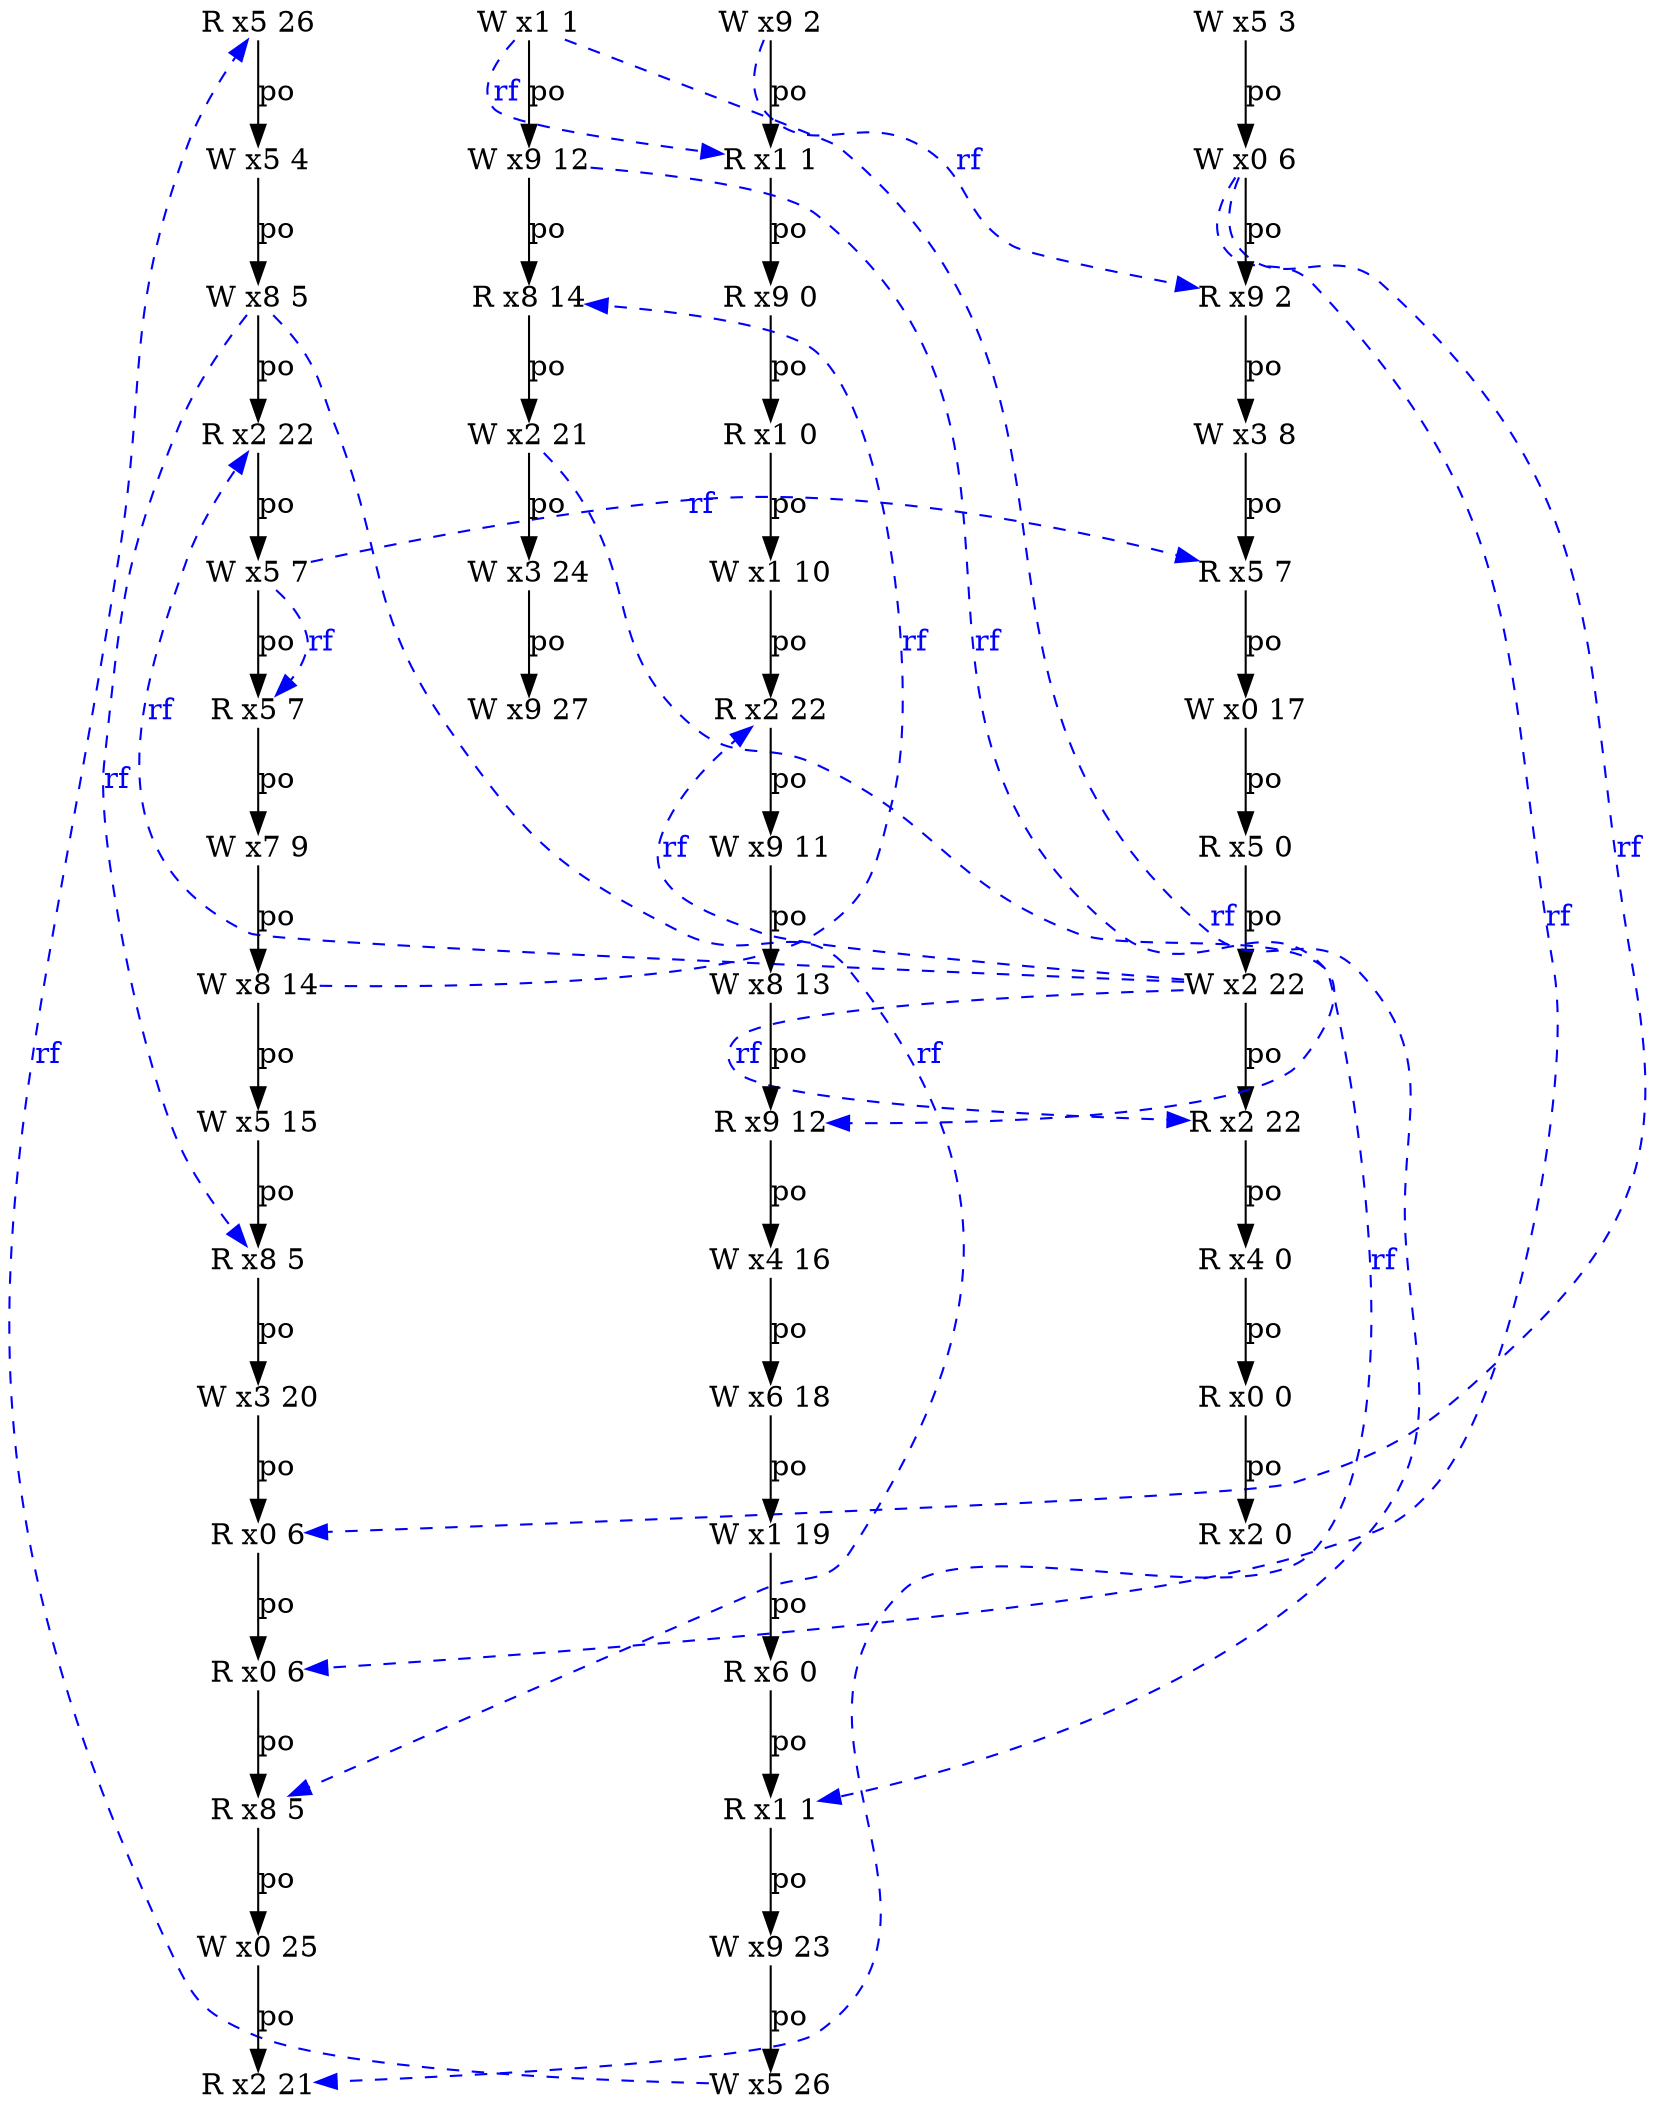 digraph g {
  n3_1 [type=W,loc=0,th=3,idx=1,label="W x0 6",pos="3,-1!",shape=plain];
  n1_2 [type=R,loc=8,th=1,idx=2,label="R x8 14",pos="1,-2!",shape=plain];
  n2_10 [type=W,loc=6,th=2,idx=10,label="W x6 18",pos="2,-10!",shape=plain];
  n3_11 [type=R,loc=2,th=3,idx=11,label="R x2 0",pos="3,-11!",shape=plain];
  n3_10 [type=R,loc=0,th=3,idx=10,label="R x0 0",pos="3,-10!",shape=plain];
  n3_8 [type=R,loc=2,th=3,idx=8,label="R x2 22",pos="3,-8!",shape=plain];
  n3_9 [type=R,loc=4,th=3,idx=9,label="R x4 0",pos="3,-9!",shape=plain];
  n0_12 [type=R,loc=0,th=0,idx=12,label="R x0 6",pos="0,-12!",shape=plain];
  n0_11 [type=R,loc=0,th=0,idx=11,label="R x0 6",pos="0,-11!",shape=plain];
  n3_4 [type=R,loc=5,th=3,idx=4,label="R x5 7",pos="3,-4!",shape=plain];
  n2_4 [type=W,loc=1,th=2,idx=4,label="W x1 10",pos="2,-4!",shape=plain];
  n0_4 [type=W,loc=5,th=0,idx=4,label="W x5 7",pos="0,-4!",shape=plain];
  n0_15 [type=R,loc=2,th=0,idx=15,label="R x2 21",pos="0,-15!",shape=plain];
  n3_7 [type=W,loc=2,th=3,idx=7,label="W x2 22",pos="3,-7!",shape=plain];
  n3_0 [type=W,loc=5,th=3,idx=0,label="W x5 3",pos="3,0!",shape=plain];
  n2_15 [type=W,loc=5,th=2,idx=15,label="W x5 26",pos="2,-15!",shape=plain];
  n3_6 [type=R,loc=5,th=3,idx=6,label="R x5 0",pos="3,-6!",shape=plain];
  n1_5 [type=W,loc=9,th=1,idx=5,label="W x9 27",pos="1,-5!",shape=plain];
  n1_3 [type=W,loc=2,th=1,idx=3,label="W x2 21",pos="1,-3!",shape=plain];
  n2_14 [type=W,loc=9,th=2,idx=14,label="W x9 23",pos="2,-14!",shape=plain];
  n2_12 [type=R,loc=6,th=2,idx=12,label="R x6 0",pos="2,-12!",shape=plain];
  n1_0 [type=W,loc=1,th=1,idx=0,label="W x1 1",pos="1,0!",shape=plain];
  n2_0 [type=W,loc=9,th=2,idx=0,label="W x9 2",pos="2,0!",shape=plain];
  n0_8 [type=W,loc=5,th=0,idx=8,label="W x5 15",pos="0,-8!",shape=plain];
  n2_9 [type=W,loc=4,th=2,idx=9,label="W x4 16",pos="2,-9!",shape=plain];
  n3_2 [type=R,loc=9,th=3,idx=2,label="R x9 2",pos="3,-2!",shape=plain];
  n2_11 [type=W,loc=1,th=2,idx=11,label="W x1 19",pos="2,-11!",shape=plain];
  n2_1 [type=R,loc=1,th=2,idx=1,label="R x1 1",pos="2,-1!",shape=plain];
  n0_1 [type=W,loc=5,th=0,idx=1,label="W x5 4",pos="0,-1!",shape=plain];
  n2_5 [type=R,loc=2,th=2,idx=5,label="R x2 22",pos="2,-5!",shape=plain];
  n2_7 [type=W,loc=8,th=2,idx=7,label="W x8 13",pos="2,-7!",shape=plain];
  n3_5 [type=W,loc=0,th=3,idx=5,label="W x0 17",pos="3,-5!",shape=plain];
  n0_9 [type=R,loc=8,th=0,idx=9,label="R x8 5",pos="0,-9!",shape=plain];
  n0_3 [type=R,loc=2,th=0,idx=3,label="R x2 22",pos="0,-3!",shape=plain];
  n0_10 [type=W,loc=3,th=0,idx=10,label="W x3 20",pos="0,-10!",shape=plain];
  n0_2 [type=W,loc=8,th=0,idx=2,label="W x8 5",pos="0,-2!",shape=plain];
  n3_3 [type=W,loc=3,th=3,idx=3,label="W x3 8",pos="3,-3!",shape=plain];
  n1_1 [type=W,loc=9,th=1,idx=1,label="W x9 12",pos="1,-1!",shape=plain];
  n1_4 [type=W,loc=3,th=1,idx=4,label="W x3 24",pos="1,-4!",shape=plain];
  n2_13 [type=R,loc=1,th=2,idx=13,label="R x1 1",pos="2,-13!",shape=plain];
  n2_2 [type=R,loc=9,th=2,idx=2,label="R x9 0",pos="2,-2!",shape=plain];
  n0_5 [type=R,loc=5,th=0,idx=5,label="R x5 7",pos="0,-5!",shape=plain];
  n0_14 [type=W,loc=0,th=0,idx=14,label="W x0 25",pos="0,-14!",shape=plain];
  n2_8 [type=R,loc=9,th=2,idx=8,label="R x9 12",pos="2,-8!",shape=plain];
  n0_13 [type=R,loc=8,th=0,idx=13,label="R x8 5",pos="0,-13!",shape=plain];
  n2_3 [type=R,loc=1,th=2,idx=3,label="R x1 0",pos="2,-3!",shape=plain];
  n0_6 [type=W,loc=7,th=0,idx=6,label="W x7 9",pos="0,-6!",shape=plain];
  n0_7 [type=W,loc=8,th=0,idx=7,label="W x8 14",pos="0,-7!",shape=plain];
  n2_6 [type=W,loc=9,th=2,idx=6,label="W x9 11",pos="2,-6!",shape=plain];
  n0_0 [type=R,loc=5,th=0,idx=0,label="R x5 26",pos="0,0!",shape=plain];
  n2_7 -> n2_8 [label="po"];
  n2_5 -> n2_6 [label="po"];
  n0_4 -> n0_5 [label="po"];
  n0_9 -> n0_10 [label="po"];
  n1_1 -> n1_2 [label="po"];
  n3_8 -> n3_9 [label="po"];
  n2_0 -> n2_1 [label="po"];
  n2_1 -> n2_2 [label="po"];
  n0_1 -> n0_2 [label="po"];
  n0_7 -> n0_8 [label="po"];
  n0_8 -> n0_9 [label="po"];
  n0_6 -> n0_7 [label="po"];
  n3_10 -> n3_11 [label="po"];
  n1_3 -> n1_4 [label="po"];
  n3_2 -> n3_3 [label="po"];
  n0_14 -> n0_15 [label="po"];
  n3_3 -> n3_4 [label="po"];
  n2_2 -> n2_3 [label="po"];
  n3_7 -> n3_8 [label="po"];
  n0_2 -> n0_3 [label="po"];
  n0_12 -> n0_13 [label="po"];
  n2_12 -> n2_13 [label="po"];
  n1_4 -> n1_5 [label="po"];
  n2_6 -> n2_7 [label="po"];
  n2_8 -> n2_9 [label="po"];
  n0_3 -> n0_4 [label="po"];
  n2_10 -> n2_11 [label="po"];
  n2_11 -> n2_12 [label="po"];
  n1_0 -> n1_1 [label="po"];
  n3_0 -> n3_1 [label="po"];
  n3_6 -> n3_7 [label="po"];
  n3_4 -> n3_5 [label="po"];
  n0_11 -> n0_12 [label="po"];
  n0_0 -> n0_1 [label="po"];
  n2_13 -> n2_14 [label="po"];
  n3_5 -> n3_6 [label="po"];
  n0_13 -> n0_14 [label="po"];
  n3_1 -> n3_2 [label="po"];
  n0_5 -> n0_6 [label="po"];
  n0_10 -> n0_11 [label="po"];
  n2_9 -> n2_10 [label="po"];
  n3_9 -> n3_10 [label="po"];
  n2_3 -> n2_4 [label="po"];
  n2_4 -> n2_5 [label="po"];
  n2_14 -> n2_15 [label="po"];
  n1_2 -> n1_3 [label="po"];
  n3_7 -> n3_8 [from_th=3,to_th=3,from_idx=7,to_idx=8,constraint=false,style=dashed,label="rf",fontcolor=blue,color=blue];
  n1_1 -> n2_8 [from_th=1,to_th=2,from_idx=1,to_idx=8,constraint=false,style=dashed,label="rf",fontcolor=blue,color=blue];
  n0_2 -> n0_9 [from_th=0,to_th=0,from_idx=2,to_idx=9,constraint=false,style=dashed,label="rf",fontcolor=blue,color=blue];
  n0_4 -> n0_5 [from_th=0,to_th=0,from_idx=4,to_idx=5,constraint=false,style=dashed,label="rf",fontcolor=blue,color=blue];
  n3_1 -> n0_11 [from_th=3,to_th=0,from_idx=1,to_idx=11,constraint=false,style=dashed,label="rf",fontcolor=blue,color=blue];
  n2_15 -> n0_0 [from_th=2,to_th=0,from_idx=15,to_idx=0,constraint=false,style=dashed,label="rf",fontcolor=blue,color=blue];
  n1_3 -> n0_15 [from_th=1,to_th=0,from_idx=3,to_idx=15,constraint=false,style=dashed,label="rf",fontcolor=blue,color=blue];
  n3_7 -> n2_5 [from_th=3,to_th=2,from_idx=7,to_idx=5,constraint=false,style=dashed,label="rf",fontcolor=blue,color=blue];
  n1_0 -> n2_1 [from_th=1,to_th=2,from_idx=0,to_idx=1,constraint=false,style=dashed,label="rf",fontcolor=blue,color=blue];
  n0_4 -> n3_4 [from_th=0,to_th=3,from_idx=4,to_idx=4,constraint=false,style=dashed,label="rf",fontcolor=blue,color=blue];
  n2_0 -> n3_2 [from_th=2,to_th=3,from_idx=0,to_idx=2,constraint=false,style=dashed,label="rf",fontcolor=blue,color=blue];
  n3_1 -> n0_12 [from_th=3,to_th=0,from_idx=1,to_idx=12,constraint=false,style=dashed,label="rf",fontcolor=blue,color=blue];
  n0_7 -> n1_2 [from_th=0,to_th=1,from_idx=7,to_idx=2,constraint=false,style=dashed,label="rf",fontcolor=blue,color=blue];
  n1_0 -> n2_13 [from_th=1,to_th=2,from_idx=0,to_idx=13,constraint=false,style=dashed,label="rf",fontcolor=blue,color=blue];
  n3_7 -> n0_3 [from_th=3,to_th=0,from_idx=7,to_idx=3,constraint=false,style=dashed,label="rf",fontcolor=blue,color=blue];
  n0_2 -> n0_13 [from_th=0,to_th=0,from_idx=2,to_idx=13,constraint=false,style=dashed,label="rf",fontcolor=blue,color=blue];
}
